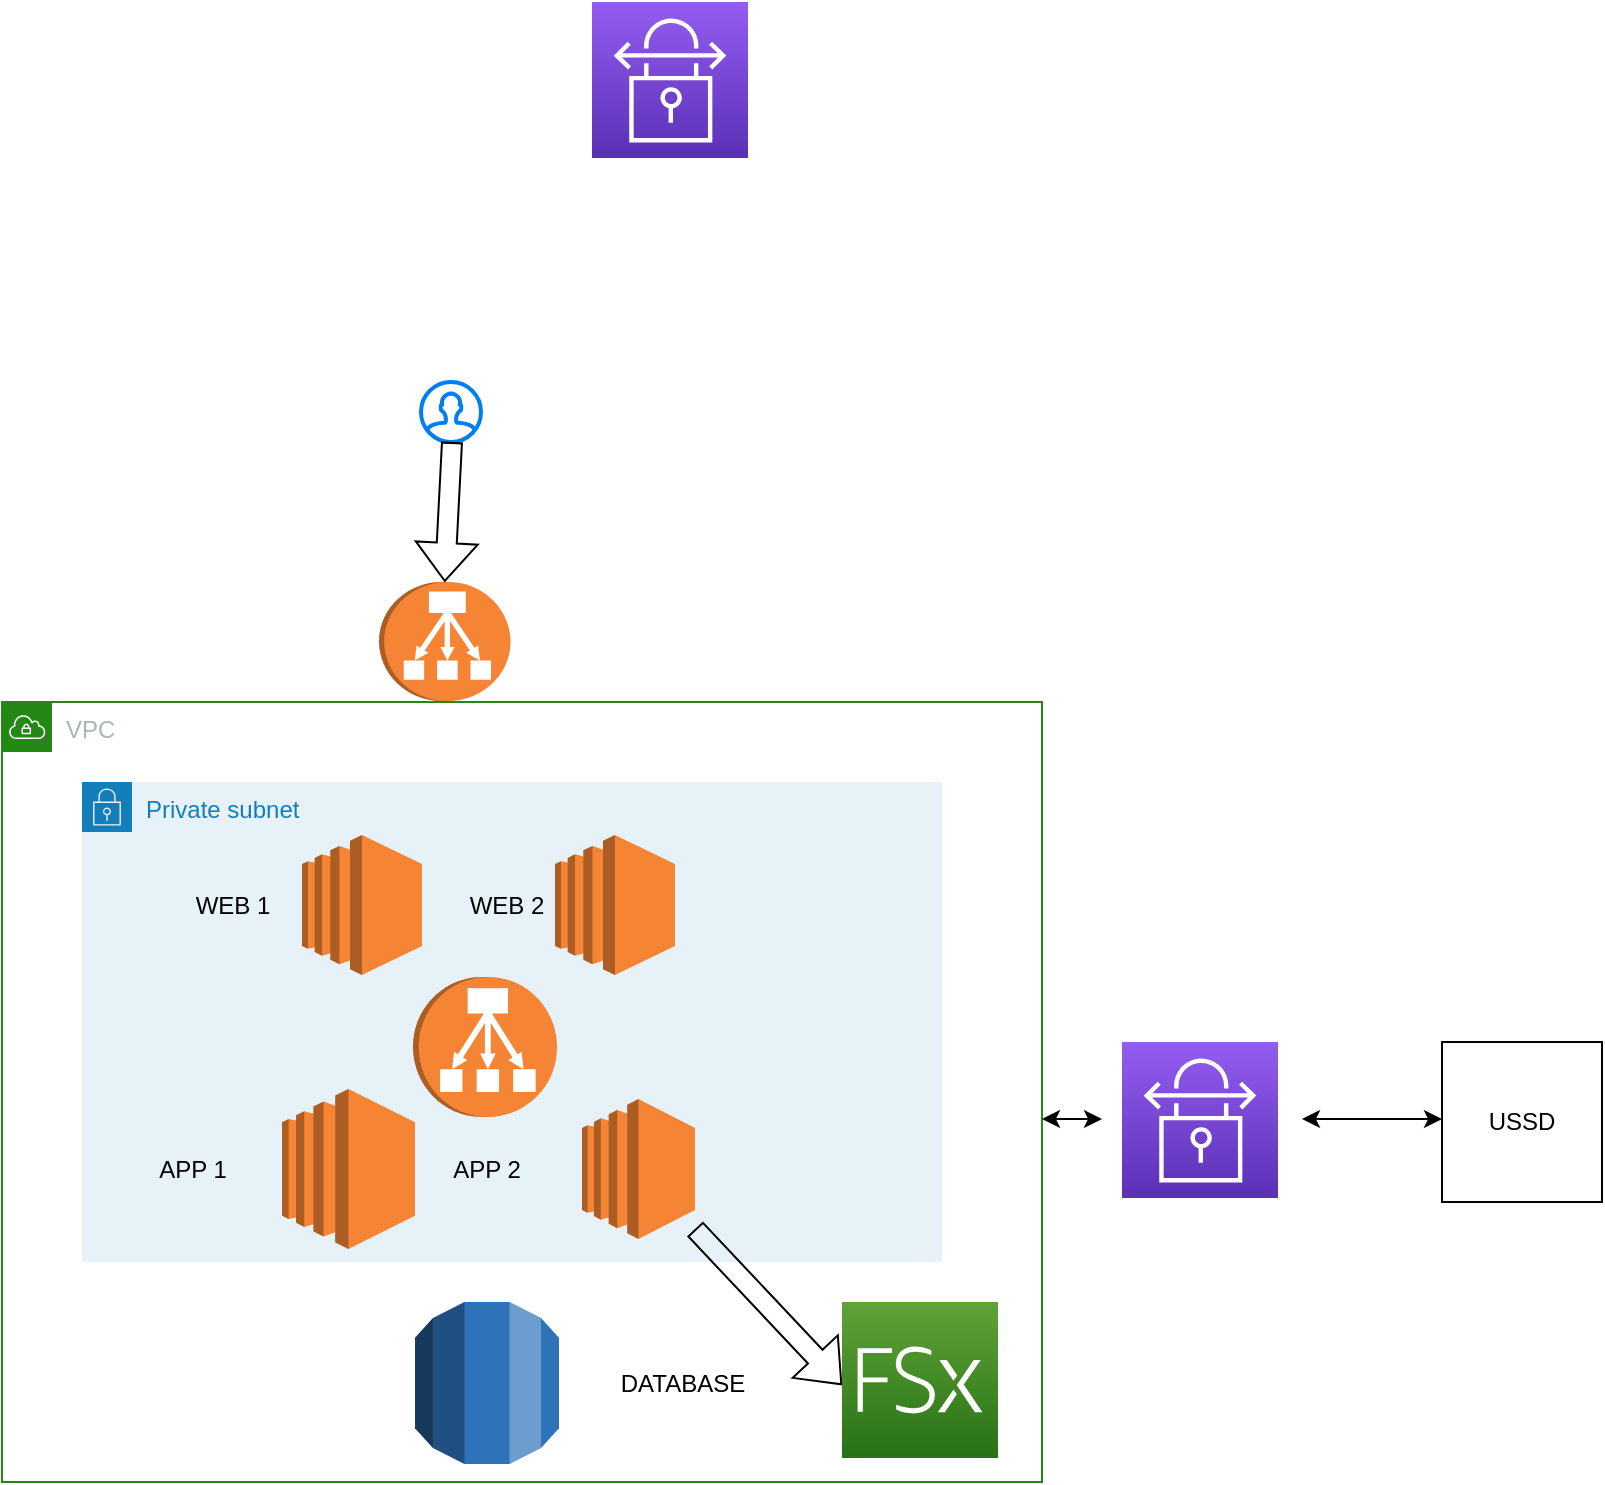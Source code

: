 <mxfile version="17.3.0" type="github">
  <diagram id="2agyYIV6IoLUeiUfh6GX" name="Page-1">
    <mxGraphModel dx="1038" dy="539" grid="1" gridSize="10" guides="1" tooltips="1" connect="1" arrows="1" fold="1" page="1" pageScale="1" pageWidth="827" pageHeight="1169" math="0" shadow="0">
      <root>
        <mxCell id="0" />
        <mxCell id="1" parent="0" />
        <mxCell id="8T9KPYmQ9pG4pJuqeMZW-4" value="" style="sketch=0;points=[[0,0,0],[0.25,0,0],[0.5,0,0],[0.75,0,0],[1,0,0],[0,1,0],[0.25,1,0],[0.5,1,0],[0.75,1,0],[1,1,0],[0,0.25,0],[0,0.5,0],[0,0.75,0],[1,0.25,0],[1,0.5,0],[1,0.75,0]];outlineConnect=0;fontColor=#232F3E;gradientColor=#945DF2;gradientDirection=north;fillColor=#5A30B5;strokeColor=#ffffff;dashed=0;verticalLabelPosition=bottom;verticalAlign=top;align=center;html=1;fontSize=12;fontStyle=0;aspect=fixed;shape=mxgraph.aws4.resourceIcon;resIcon=mxgraph.aws4.site_to_site_vpn;" vertex="1" parent="1">
          <mxGeometry x="375" y="10" width="78" height="78" as="geometry" />
        </mxCell>
        <mxCell id="8T9KPYmQ9pG4pJuqeMZW-13" value="VPC" style="points=[[0,0],[0.25,0],[0.5,0],[0.75,0],[1,0],[1,0.25],[1,0.5],[1,0.75],[1,1],[0.75,1],[0.5,1],[0.25,1],[0,1],[0,0.75],[0,0.5],[0,0.25]];outlineConnect=0;gradientColor=none;html=1;whiteSpace=wrap;fontSize=12;fontStyle=0;container=1;pointerEvents=0;collapsible=0;recursiveResize=0;shape=mxgraph.aws4.group;grIcon=mxgraph.aws4.group_vpc;strokeColor=#248814;fillColor=none;verticalAlign=top;align=left;spacingLeft=30;fontColor=#AAB7B8;dashed=0;" vertex="1" parent="1">
          <mxGeometry x="80" y="360" width="520" height="390" as="geometry" />
        </mxCell>
        <mxCell id="8T9KPYmQ9pG4pJuqeMZW-5" value="Private subnet" style="points=[[0,0],[0.25,0],[0.5,0],[0.75,0],[1,0],[1,0.25],[1,0.5],[1,0.75],[1,1],[0.75,1],[0.5,1],[0.25,1],[0,1],[0,0.75],[0,0.5],[0,0.25]];outlineConnect=0;gradientColor=none;html=1;whiteSpace=wrap;fontSize=12;fontStyle=0;container=1;pointerEvents=0;collapsible=0;recursiveResize=0;shape=mxgraph.aws4.group;grIcon=mxgraph.aws4.group_security_group;grStroke=0;strokeColor=#147EBA;fillColor=#E6F2F8;verticalAlign=top;align=left;spacingLeft=30;fontColor=#147EBA;dashed=0;" vertex="1" parent="8T9KPYmQ9pG4pJuqeMZW-13">
          <mxGeometry x="40" y="40" width="430" height="240" as="geometry" />
        </mxCell>
        <mxCell id="8T9KPYmQ9pG4pJuqeMZW-7" value="" style="outlineConnect=0;dashed=0;verticalLabelPosition=bottom;verticalAlign=top;align=center;html=1;shape=mxgraph.aws3.ec2;fillColor=#F58534;gradientColor=none;" vertex="1" parent="8T9KPYmQ9pG4pJuqeMZW-5">
          <mxGeometry x="110" y="26.5" width="60" height="70" as="geometry" />
        </mxCell>
        <mxCell id="8T9KPYmQ9pG4pJuqeMZW-6" value="" style="outlineConnect=0;dashed=0;verticalLabelPosition=bottom;verticalAlign=top;align=center;html=1;shape=mxgraph.aws3.ec2;fillColor=#F58534;gradientColor=none;" vertex="1" parent="8T9KPYmQ9pG4pJuqeMZW-5">
          <mxGeometry x="236.5" y="26.5" width="60" height="70" as="geometry" />
        </mxCell>
        <mxCell id="8T9KPYmQ9pG4pJuqeMZW-11" value="" style="outlineConnect=0;dashed=0;verticalLabelPosition=bottom;verticalAlign=top;align=center;html=1;shape=mxgraph.aws3.ec2;fillColor=#F58534;gradientColor=none;" vertex="1" parent="8T9KPYmQ9pG4pJuqeMZW-5">
          <mxGeometry x="100" y="153.5" width="66.5" height="80" as="geometry" />
        </mxCell>
        <mxCell id="8T9KPYmQ9pG4pJuqeMZW-12" value="" style="outlineConnect=0;dashed=0;verticalLabelPosition=bottom;verticalAlign=top;align=center;html=1;shape=mxgraph.aws3.ec2;fillColor=#F58534;gradientColor=none;" vertex="1" parent="8T9KPYmQ9pG4pJuqeMZW-5">
          <mxGeometry x="250" y="158.5" width="56.5" height="70" as="geometry" />
        </mxCell>
        <mxCell id="8T9KPYmQ9pG4pJuqeMZW-17" value="WEB 2" style="text;html=1;align=center;verticalAlign=middle;resizable=0;points=[];autosize=1;strokeColor=none;fillColor=none;" vertex="1" parent="8T9KPYmQ9pG4pJuqeMZW-5">
          <mxGeometry x="186.5" y="51.5" width="50" height="20" as="geometry" />
        </mxCell>
        <mxCell id="8T9KPYmQ9pG4pJuqeMZW-16" value="APP 1" style="text;html=1;align=center;verticalAlign=middle;resizable=0;points=[];autosize=1;strokeColor=none;fillColor=none;" vertex="1" parent="8T9KPYmQ9pG4pJuqeMZW-5">
          <mxGeometry x="30" y="183.5" width="50" height="20" as="geometry" />
        </mxCell>
        <mxCell id="8T9KPYmQ9pG4pJuqeMZW-15" value="APP 2" style="text;html=1;align=center;verticalAlign=middle;resizable=0;points=[];autosize=1;strokeColor=none;fillColor=none;" vertex="1" parent="8T9KPYmQ9pG4pJuqeMZW-5">
          <mxGeometry x="176.5" y="183.5" width="50" height="20" as="geometry" />
        </mxCell>
        <mxCell id="8T9KPYmQ9pG4pJuqeMZW-28" value="" style="outlineConnect=0;dashed=0;verticalLabelPosition=bottom;verticalAlign=top;align=center;html=1;shape=mxgraph.aws3.classic_load_balancer;fillColor=#F58534;gradientColor=none;rotation=90;" vertex="1" parent="8T9KPYmQ9pG4pJuqeMZW-5">
          <mxGeometry x="166.5" y="96.5" width="70" height="72" as="geometry" />
        </mxCell>
        <mxCell id="8T9KPYmQ9pG4pJuqeMZW-14" value="WEB 1" style="text;html=1;align=center;verticalAlign=middle;resizable=0;points=[];autosize=1;strokeColor=none;fillColor=none;" vertex="1" parent="8T9KPYmQ9pG4pJuqeMZW-5">
          <mxGeometry x="50" y="51.5" width="50" height="20" as="geometry" />
        </mxCell>
        <mxCell id="8T9KPYmQ9pG4pJuqeMZW-29" value="" style="shape=flexArrow;endArrow=classic;html=1;rounded=0;" edge="1" parent="8T9KPYmQ9pG4pJuqeMZW-5" source="8T9KPYmQ9pG4pJuqeMZW-12">
          <mxGeometry width="50" height="50" relative="1" as="geometry">
            <mxPoint x="320" y="210" as="sourcePoint" />
            <mxPoint x="380" y="301.5" as="targetPoint" />
          </mxGeometry>
        </mxCell>
        <mxCell id="8T9KPYmQ9pG4pJuqeMZW-18" value="" style="outlineConnect=0;dashed=0;verticalLabelPosition=bottom;verticalAlign=top;align=center;html=1;shape=mxgraph.aws3.rds;fillColor=#2E73B8;gradientColor=none;" vertex="1" parent="8T9KPYmQ9pG4pJuqeMZW-13">
          <mxGeometry x="206.5" y="300" width="72" height="81" as="geometry" />
        </mxCell>
        <mxCell id="8T9KPYmQ9pG4pJuqeMZW-19" value="DATABASE" style="text;html=1;align=center;verticalAlign=middle;resizable=0;points=[];autosize=1;strokeColor=none;fillColor=none;" vertex="1" parent="8T9KPYmQ9pG4pJuqeMZW-13">
          <mxGeometry x="300" y="330.5" width="80" height="20" as="geometry" />
        </mxCell>
        <mxCell id="8T9KPYmQ9pG4pJuqeMZW-23" value="" style="sketch=0;points=[[0,0,0],[0.25,0,0],[0.5,0,0],[0.75,0,0],[1,0,0],[0,1,0],[0.25,1,0],[0.5,1,0],[0.75,1,0],[1,1,0],[0,0.25,0],[0,0.5,0],[0,0.75,0],[1,0.25,0],[1,0.5,0],[1,0.75,0]];outlineConnect=0;fontColor=#232F3E;gradientColor=#60A337;gradientDirection=north;fillColor=#277116;strokeColor=#ffffff;dashed=0;verticalLabelPosition=bottom;verticalAlign=top;align=center;html=1;fontSize=12;fontStyle=0;aspect=fixed;shape=mxgraph.aws4.resourceIcon;resIcon=mxgraph.aws4.fsx;" vertex="1" parent="8T9KPYmQ9pG4pJuqeMZW-13">
          <mxGeometry x="420" y="300" width="78" height="78" as="geometry" />
        </mxCell>
        <mxCell id="8T9KPYmQ9pG4pJuqeMZW-20" value="" style="sketch=0;points=[[0,0,0],[0.25,0,0],[0.5,0,0],[0.75,0,0],[1,0,0],[0,1,0],[0.25,1,0],[0.5,1,0],[0.75,1,0],[1,1,0],[0,0.25,0],[0,0.5,0],[0,0.75,0],[1,0.25,0],[1,0.5,0],[1,0.75,0]];outlineConnect=0;fontColor=#232F3E;gradientColor=#945DF2;gradientDirection=north;fillColor=#5A30B5;strokeColor=#ffffff;dashed=0;verticalLabelPosition=bottom;verticalAlign=top;align=center;html=1;fontSize=12;fontStyle=0;aspect=fixed;shape=mxgraph.aws4.resourceIcon;resIcon=mxgraph.aws4.site_to_site_vpn;" vertex="1" parent="1">
          <mxGeometry x="640" y="530" width="78" height="78" as="geometry" />
        </mxCell>
        <mxCell id="8T9KPYmQ9pG4pJuqeMZW-21" value="USSD" style="whiteSpace=wrap;html=1;aspect=fixed;" vertex="1" parent="1">
          <mxGeometry x="800" y="530" width="80" height="80" as="geometry" />
        </mxCell>
        <mxCell id="8T9KPYmQ9pG4pJuqeMZW-22" value="" style="endArrow=classic;startArrow=classic;html=1;rounded=0;" edge="1" parent="1">
          <mxGeometry width="50" height="50" relative="1" as="geometry">
            <mxPoint x="600" y="568.5" as="sourcePoint" />
            <mxPoint x="630" y="568.5" as="targetPoint" />
          </mxGeometry>
        </mxCell>
        <mxCell id="8T9KPYmQ9pG4pJuqeMZW-24" value="" style="outlineConnect=0;dashed=0;verticalLabelPosition=bottom;verticalAlign=top;align=center;html=1;shape=mxgraph.aws3.classic_load_balancer;fillColor=#F58534;gradientColor=none;rotation=90;" vertex="1" parent="1">
          <mxGeometry x="271.63" y="296.88" width="59.5" height="65.75" as="geometry" />
        </mxCell>
        <mxCell id="8T9KPYmQ9pG4pJuqeMZW-25" value="" style="html=1;verticalLabelPosition=bottom;align=center;labelBackgroundColor=#ffffff;verticalAlign=top;strokeWidth=2;strokeColor=#0080F0;shadow=0;dashed=0;shape=mxgraph.ios7.icons.user;" vertex="1" parent="1">
          <mxGeometry x="289.5" y="200" width="30" height="30" as="geometry" />
        </mxCell>
        <mxCell id="8T9KPYmQ9pG4pJuqeMZW-26" value="" style="shape=flexArrow;endArrow=classic;html=1;rounded=0;entryX=0;entryY=0.5;entryDx=0;entryDy=0;entryPerimeter=0;" edge="1" parent="1" target="8T9KPYmQ9pG4pJuqeMZW-24">
          <mxGeometry width="50" height="50" relative="1" as="geometry">
            <mxPoint x="305" y="230" as="sourcePoint" />
            <mxPoint x="299.5" y="280" as="targetPoint" />
          </mxGeometry>
        </mxCell>
        <mxCell id="8T9KPYmQ9pG4pJuqeMZW-30" value="" style="endArrow=classic;startArrow=classic;html=1;rounded=0;" edge="1" parent="1">
          <mxGeometry width="50" height="50" relative="1" as="geometry">
            <mxPoint x="730" y="568.5" as="sourcePoint" />
            <mxPoint x="800" y="568.5" as="targetPoint" />
          </mxGeometry>
        </mxCell>
      </root>
    </mxGraphModel>
  </diagram>
</mxfile>
